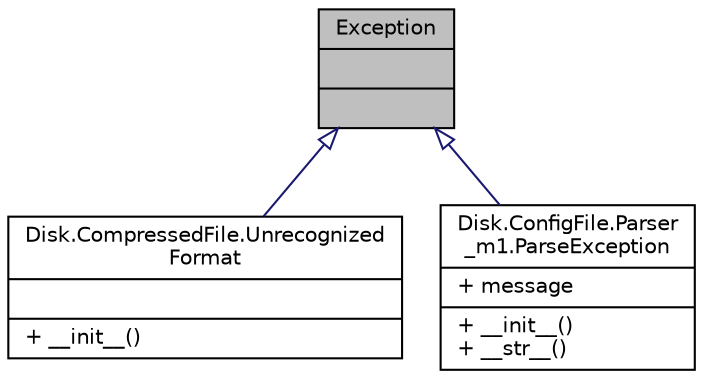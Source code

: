 digraph "Exception"
{
 // INTERACTIVE_SVG=YES
  bgcolor="transparent";
  edge [fontname="Helvetica",fontsize="10",labelfontname="Helvetica",labelfontsize="10"];
  node [fontname="Helvetica",fontsize="10",shape=record];
  Node1 [label="{Exception\n||}",height=0.2,width=0.4,color="black", fillcolor="grey75", style="filled" fontcolor="black"];
  Node1 -> Node2 [dir="back",color="midnightblue",fontsize="10",style="solid",arrowtail="onormal",fontname="Helvetica"];
  Node2 [label="{Disk.CompressedFile.Unrecognized\lFormat\n||+ __init__()\l}",height=0.2,width=0.4,color="black",URL="$class_disk_1_1_compressed_file_1_1_unrecognized_format.html"];
  Node1 -> Node3 [dir="back",color="midnightblue",fontsize="10",style="solid",arrowtail="onormal",fontname="Helvetica"];
  Node3 [label="{Disk.ConfigFile.Parser\l_m1.ParseException\n|+ message\l|+ __init__()\l+ __str__()\l}",height=0.2,width=0.4,color="black",URL="$class_disk_1_1_config_file_1_1_parser__m1_1_1_parse_exception.html"];
}
